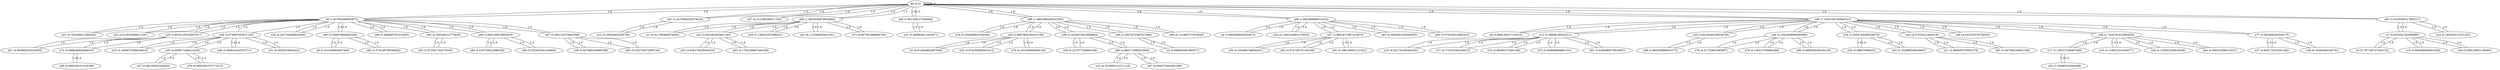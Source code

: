 graph {
n0 [label="n0 (0.0)"];
n1 [label="n1 (4.511786460876465)"];
n2 [label="n2 (5.686836361885071)"];
n3 [label="n3 (4.872644662857056)"];
n4 [label="n4 (3.6804089546203613)"];
n5 [label="n5 (5.787140727043152)"];
n6 [label="n6 (3.968138337135315)"];
n7 [label="n7 (4.632552742958069)"];
n8 [label="n8 (5.431028604507446)"];
n9 [label="n9 (1.927943468093872)"];
n10 [label="n10 (5.663580656051636)"];
n11 [label="n11 (5.889500379562378)"];
n12 [label="n12 (2.58696186542511)"];
n13 [label="n13 (5.28054404258728)"];
n14 [label="n14 (6.184256315231323)"];
n15 [label="n15 (6.533060312271118)"];
n16 [label="n16 (4.621741056442261)"];
n17 [label="n17 (5.138157248497009)"];
n18 [label="n18 (5.254668951034546)"];
n19 [label="n19 (5.1400673389434814)"];
n20 [label="n20 (3.8234546184539795)"];
n21 [label="n21 (4.782360911369324)"];
n22 [label="n22 (4.910916090011597)"];
n23 [label="n23 (3.002283453941345)"];
n24 [label="n24 (4.1060144901275635)"];
n25 [label="n25 (3.9018125534057617)"];
n26 [label="n26 (3.1042959690093994)"];
n27 [label="n27 (5.69230592250824)"];
n28 [label="n28 (3.074987053871155)"];
n29 [label="n29 (2.5897865295410156)"];
n30 [label="n30 (4.332468748092651)"];
n31 [label="n31 (5.089864611625671)"];
n32 [label="n32 (4.447150468826294)"];
n33 [label="n33 (4.116631031036377)"];
n34 [label="n34 (3.3355746269226074)"];
n35 [label="n35 (4.569917440414429)"];
n36 [label="n36 (3.1654672622680664)"];
n37 [label="n37 (4.645170331001282)"];
n38 [label="n38 (5.407660245895386)"];
n39 [label="n39 (5.138053297996521)"];
n40 [label="n40 (3.526879906654358)"];
n41 [label="n41 (6.112349629402161)"];
n42 [label="n42 (3.2475606203079224)"];
n43 [label="n43 (4.57532012462616)"];
n44 [label="n44 (4.153822302818298)"];
n45 [label="n45 (3.3627673387527466)"];
n46 [label="n46 (5.928126931190491)"];
n47 [label="n47 (2.9601871967315674)"];
n48 [label="n48 (5.045614242553711)"];
n49 [label="n49 (6.34564483165741)"];
n50 [label="n50 (5.08837890625)"];
n51 [label="n51 (6.2634516954422)"];
n52 [label="n52 (7.05690324306488)"];
n53 [label="n53 (4.058179259300232)"];
n54 [label="n54 (4.874165892601013)"];
n55 [label="n55 (5.971001744270325)"];
n56 [label="n56 (4.432335376739502)"];
n57 [label="n57 (4.212186336517334)"];
n58 [label="n58 (2.7416791915893555)"];
n59 [label="n59 (4.227577328681946)"];
n60 [label="n60 (5.946685791015625)"];
n61 [label="n61 (4.903993010520935)"];
n62 [label="n62 (4.1762168407440186)"];
n63 [label="n63 (4.3964091539382935)"];
n64 [label="n64 (4.306519389152527)"];
n65 [label="n65 (4.760340213775635)"];
n66 [label="n66 (1.4853039979934692)"];
n67 [label="n67 (6.956272602081299)"];
n68 [label="n68 (3.901358127593994)"];
n69 [label="n69 (3.600100874900818)"];
n70 [label="n70 (4.251540660858154)"];
n71 [label="n71 (4.175191283226013)"];
n72 [label="n72 (5.088640928268433)"];
n73 [label="n73 (4.667561888694763)"];
n74 [label="n74 (3.80095374584198)"];
n75 [label="n75 (5.029848694801331)"];
n76 [label="n76 (6.5893391370773315)"];
n77 [label="n77 (3.593369245529175)"];
n78 [label="n78 (4.51732861995697)"];
n79 [label="n79 (4.126512765884399)"];
n80 [label="n80 (5.688392639160156)"];
n81 [label="n81 (3.6385960578918457)"];
n82 [label="n82 (5.374149799346924)"];
n83 [label="n83 (4.674728751182556)"];
n84 [label="n84 (4.619750022888184)"];
n85 [label="n85 (5.516735672950745)"];
n86 [label="n86 (4.960171699523926)"];
n87 [label="n87 (3.594125270843506)"];
n88 [label="n88 (1.4861985445022583)"];
n89 [label="n89 (1.665268898010254)"];
n90 [label="n90 (1.1054763793945312)"];
n91 [label="n91 (5.186149001121521)"];
n92 [label="n92 (2.9130536317825317)"];
n93 [label="n93 (5.152880549430847)"];
n94 [label="n94 (3.075523614883423)"];
n95 [label="n95 (6.089260101318359)"];
n96 [label="n96 (6.131983757019043)"];
n97 [label="n97 (5.647568106651306)"];
n98 [label="n98 (5.966559886932373)"];
n99 [label="n99 (5.525403261184692)"];
n0 -- n0 [weight=1.0 label=1.0];
n0 -- n9 [weight=1.0 label=1.0];
n0 -- n42 [weight=1.0 label=1.0];
n0 -- n89 [weight=1.0 label=1.0];
n0 -- n66 [weight=1.0 label=1.0];
n0 -- n88 [weight=1.0 label=1.0];
n0 -- n90 [weight=1.0 label=1.0];
n0 -- n68 [weight=1.0 label=1.0];
n0 -- n92 [weight=1.0 label=1.0];
n0 -- n0 [weight=1.0 label=1.0];
n0 -- n57 [weight=1.0 label=1.0];
n1 -- n66 [weight=1.0 label=1.0];
n2 -- n45 [weight=1.0 label=1.0];
n3 -- n29 [weight=1.0 label=1.0];
n4 -- n89 [weight=1.0 label=1.0];
n5 -- n7 [weight=1.0 label=1.0];
n6 -- n90 [weight=1.0 label=1.0];
n7 -- n92 [weight=1.0 label=1.0];
n7 -- n46 [weight=1.0 label=1.0];
n7 -- n10 [weight=1.0 label=1.0];
n7 -- n5 [weight=1.0 label=1.0];
n8 -- n40 [weight=1.0 label=1.0];
n9 -- n0 [weight=1.0 label=1.0];
n9 -- n69 [weight=1.0 label=1.0];
n9 -- n28 [weight=1.0 label=1.0];
n9 -- n21 [weight=1.0 label=1.0];
n9 -- n87 [weight=1.0 label=1.0];
n9 -- n25 [weight=1.0 label=1.0];
n9 -- n40 [weight=1.0 label=1.0];
n9 -- n60 [weight=1.0 label=1.0];
n9 -- n22 [weight=1.0 label=1.0];
n9 -- n32 [weight=1.0 label=1.0];
n9 -- n65 [weight=1.0 label=1.0];
n10 -- n7 [weight=1.0 label=1.0];
n11 -- n43 [weight=1.0 label=1.0];
n12 -- n16 [weight=1.0 label=1.0];
n12 -- n75 [weight=1.0 label=1.0];
n12 -- n71 [weight=1.0 label=1.0];
n12 -- n81 [weight=1.0 label=1.0];
n12 -- n74 [weight=1.0 label=1.0];
n12 -- n90 [weight=1.0 label=1.0];
n13 -- n42 [weight=1.0 label=1.0];
n14 -- n92 [weight=1.0 label=1.0];
n15 -- n86 [weight=1.0 label=1.0];
n16 -- n12 [weight=1.0 label=1.0];
n17 -- n52 [weight=1.0 label=1.0];
n17 -- n58 [weight=1.0 label=1.0];
n18 -- n88 [weight=1.0 label=1.0];
n19 -- n28 [weight=1.0 label=1.0];
n20 -- n98 [weight=1.0 label=1.0];
n20 -- n90 [weight=1.0 label=1.0];
n21 -- n9 [weight=1.0 label=1.0];
n22 -- n9 [weight=1.0 label=1.0];
n23 -- n62 [weight=1.0 label=1.0];
n23 -- n53 [weight=1.0 label=1.0];
n23 -- n66 [weight=1.0 label=1.0];
n24 -- n89 [weight=1.0 label=1.0];
n25 -- n61 [weight=1.0 label=1.0];
n25 -- n9 [weight=1.0 label=1.0];
n25 -- n72 [weight=1.0 label=1.0];
n26 -- n78 [weight=1.0 label=1.0];
n26 -- n80 [weight=1.0 label=1.0];
n26 -- n90 [weight=1.0 label=1.0];
n26 -- n79 [weight=1.0 label=1.0];
n27 -- n35 [weight=1.0 label=1.0];
n28 -- n19 [weight=1.0 label=1.0];
n28 -- n51 [weight=1.0 label=1.0];
n28 -- n9 [weight=1.0 label=1.0];
n28 -- n48 [weight=1.0 label=1.0];
n28 -- n35 [weight=1.0 label=1.0];
n29 -- n54 [weight=1.0 label=1.0];
n29 -- n70 [weight=1.0 label=1.0];
n29 -- n88 [weight=1.0 label=1.0];
n29 -- n3 [weight=1.0 label=1.0];
n30 -- n47 [weight=1.0 label=1.0];
n31 -- n68 [weight=1.0 label=1.0];
n32 -- n9 [weight=1.0 label=1.0];
n33 -- n58 [weight=1.0 label=1.0];
n34 -- n90 [weight=1.0 label=1.0];
n34 -- n93 [weight=1.0 label=1.0];
n34 -- n50 [weight=1.0 label=1.0];
n35 -- n28 [weight=1.0 label=1.0];
n35 -- n76 [weight=1.0 label=1.0];
n35 -- n27 [weight=1.0 label=1.0];
n36 -- n88 [weight=1.0 label=1.0];
n36 -- n86 [weight=1.0 label=1.0];
n36 -- n59 [weight=1.0 label=1.0];
n37 -- n77 [weight=1.0 label=1.0];
n38 -- n87 [weight=1.0 label=1.0];
n39 -- n66 [weight=1.0 label=1.0];
n40 -- n8 [weight=1.0 label=1.0];
n40 -- n82 [weight=1.0 label=1.0];
n40 -- n9 [weight=1.0 label=1.0];
n41 -- n66 [weight=1.0 label=1.0];
n42 -- n13 [weight=1.0 label=1.0];
n42 -- n0 [weight=1.0 label=1.0];
n43 -- n90 [weight=1.0 label=1.0];
n43 -- n97 [weight=1.0 label=1.0];
n43 -- n11 [weight=1.0 label=1.0];
n44 -- n58 [weight=1.0 label=1.0];
n45 -- n88 [weight=1.0 label=1.0];
n45 -- n2 [weight=1.0 label=1.0];
n46 -- n7 [weight=1.0 label=1.0];
n47 -- n91 [weight=1.0 label=1.0];
n47 -- n30 [weight=1.0 label=1.0];
n47 -- n89 [weight=1.0 label=1.0];
n47 -- n83 [weight=1.0 label=1.0];
n48 -- n28 [weight=1.0 label=1.0];
n49 -- n77 [weight=1.0 label=1.0];
n50 -- n34 [weight=1.0 label=1.0];
n51 -- n28 [weight=1.0 label=1.0];
n52 -- n17 [weight=1.0 label=1.0];
n53 -- n23 [weight=1.0 label=1.0];
n54 -- n29 [weight=1.0 label=1.0];
n55 -- n65 [weight=1.0 label=1.0];
n56 -- n90 [weight=1.0 label=1.0];
n57 -- n0 [weight=1.0 label=1.0];
n58 -- n90 [weight=1.0 label=1.0];
n58 -- n33 [weight=1.0 label=1.0];
n58 -- n17 [weight=1.0 label=1.0];
n58 -- n44 [weight=1.0 label=1.0];
n58 -- n64 [weight=1.0 label=1.0];
n59 -- n36 [weight=1.0 label=1.0];
n60 -- n9 [weight=1.0 label=1.0];
n61 -- n25 [weight=1.0 label=1.0];
n62 -- n23 [weight=1.0 label=1.0];
n63 -- n89 [weight=1.0 label=1.0];
n64 -- n58 [weight=1.0 label=1.0];
n65 -- n9 [weight=1.0 label=1.0];
n65 -- n55 [weight=1.0 label=1.0];
n66 -- n73 [weight=1.0 label=1.0];
n66 -- n41 [weight=1.0 label=1.0];
n66 -- n0 [weight=1.0 label=1.0];
n66 -- n39 [weight=1.0 label=1.0];
n66 -- n1 [weight=1.0 label=1.0];
n66 -- n23 [weight=1.0 label=1.0];
n67 -- n86 [weight=1.0 label=1.0];
n68 -- n31 [weight=1.0 label=1.0];
n68 -- n0 [weight=1.0 label=1.0];
n69 -- n84 [weight=1.0 label=1.0];
n69 -- n99 [weight=1.0 label=1.0];
n69 -- n9 [weight=1.0 label=1.0];
n70 -- n29 [weight=1.0 label=1.0];
n71 -- n12 [weight=1.0 label=1.0];
n72 -- n95 [weight=1.0 label=1.0];
n72 -- n25 [weight=1.0 label=1.0];
n73 -- n66 [weight=1.0 label=1.0];
n74 -- n12 [weight=1.0 label=1.0];
n75 -- n12 [weight=1.0 label=1.0];
n76 -- n35 [weight=1.0 label=1.0];
n77 -- n37 [weight=1.0 label=1.0];
n77 -- n90 [weight=1.0 label=1.0];
n77 -- n49 [weight=1.0 label=1.0];
n78 -- n26 [weight=1.0 label=1.0];
n79 -- n26 [weight=1.0 label=1.0];
n80 -- n26 [weight=1.0 label=1.0];
n81 -- n12 [weight=1.0 label=1.0];
n82 -- n40 [weight=1.0 label=1.0];
n83 -- n47 [weight=1.0 label=1.0];
n84 -- n69 [weight=1.0 label=1.0];
n85 -- n87 [weight=1.0 label=1.0];
n86 -- n67 [weight=1.0 label=1.0];
n86 -- n36 [weight=1.0 label=1.0];
n86 -- n15 [weight=1.0 label=1.0];
n87 -- n38 [weight=1.0 label=1.0];
n87 -- n85 [weight=1.0 label=1.0];
n87 -- n9 [weight=1.0 label=1.0];
n88 -- n45 [weight=1.0 label=1.0];
n88 -- n18 [weight=1.0 label=1.0];
n88 -- n96 [weight=1.0 label=1.0];
n88 -- n0 [weight=1.0 label=1.0];
n88 -- n36 [weight=1.0 label=1.0];
n88 -- n29 [weight=1.0 label=1.0];
n89 -- n47 [weight=1.0 label=1.0];
n89 -- n0 [weight=1.0 label=1.0];
n89 -- n4 [weight=1.0 label=1.0];
n89 -- n94 [weight=1.0 label=1.0];
n89 -- n63 [weight=1.0 label=1.0];
n89 -- n24 [weight=1.0 label=1.0];
n90 -- n6 [weight=1.0 label=1.0];
n90 -- n20 [weight=1.0 label=1.0];
n90 -- n77 [weight=1.0 label=1.0];
n90 -- n34 [weight=1.0 label=1.0];
n90 -- n56 [weight=1.0 label=1.0];
n90 -- n0 [weight=1.0 label=1.0];
n90 -- n58 [weight=1.0 label=1.0];
n90 -- n12 [weight=1.0 label=1.0];
n90 -- n26 [weight=1.0 label=1.0];
n90 -- n43 [weight=1.0 label=1.0];
n91 -- n47 [weight=1.0 label=1.0];
n92 -- n7 [weight=1.0 label=1.0];
n92 -- n0 [weight=1.0 label=1.0];
n92 -- n14 [weight=1.0 label=1.0];
n93 -- n34 [weight=1.0 label=1.0];
n94 -- n89 [weight=1.0 label=1.0];
n95 -- n72 [weight=1.0 label=1.0];
n96 -- n88 [weight=1.0 label=1.0];
n97 -- n43 [weight=1.0 label=1.0];
n98 -- n20 [weight=1.0 label=1.0];
n99 -- n69 [weight=1.0 label=1.0];
}
